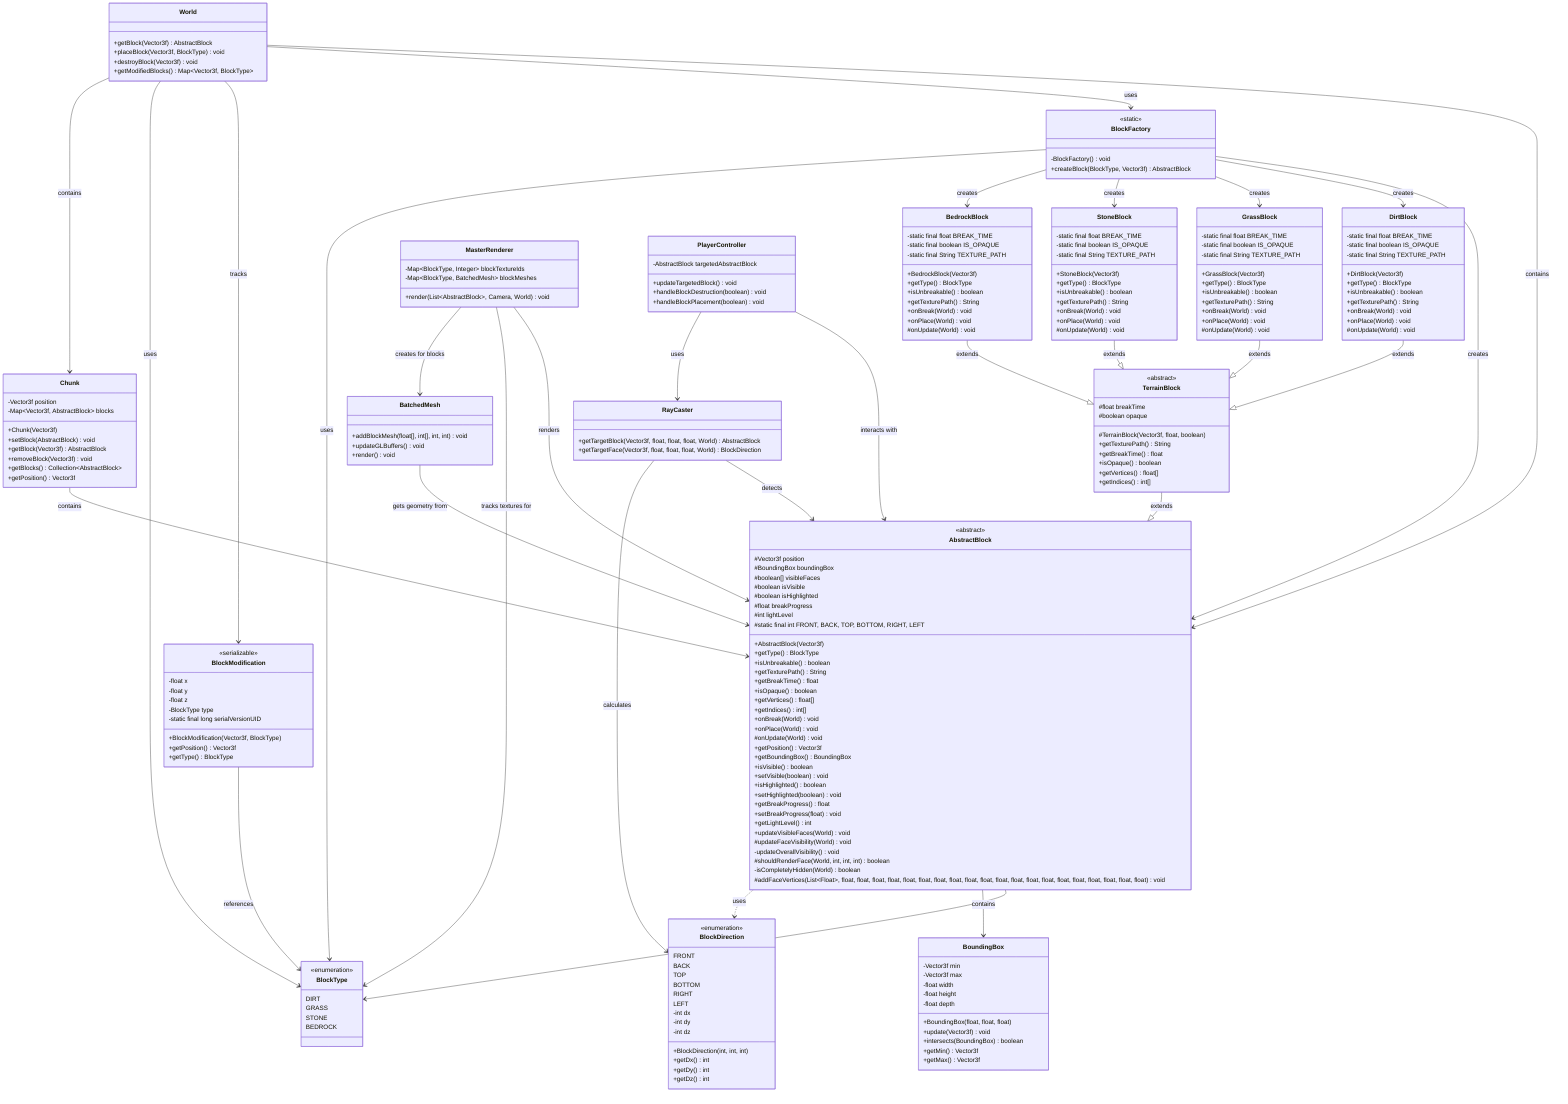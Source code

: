 classDiagram
    %% Abstract Block
    class AbstractBlock {
        <<abstract>>
        #Vector3f position
        #BoundingBox boundingBox
        #boolean[] visibleFaces
        #boolean isVisible
        #boolean isHighlighted
        #float breakProgress
        #int lightLevel
        #static final int FRONT, BACK, TOP, BOTTOM, RIGHT, LEFT
        +AbstractBlock(Vector3f)
        +getType() BlockType
        +isUnbreakable() boolean
        +getTexturePath() String
        +getBreakTime() float
        +isOpaque() boolean
        +getVertices() float[]
        +getIndices() int[]
        +onBreak(World) void
        +onPlace(World) void
        #onUpdate(World) void
        +getPosition() Vector3f
        +getBoundingBox() BoundingBox
        +isVisible() boolean
        +setVisible(boolean) void
        +isHighlighted() boolean
        +setHighlighted(boolean) void
        +getBreakProgress() float
        +setBreakProgress(float) void
        +getLightLevel() int
        +updateVisibleFaces(World) void
        #updateFaceVisibility(World) void
        -updateOverallVisibility() void
        #shouldRenderFace(World, int, int, int) boolean
        -isCompletelyHidden(World) boolean
        #addFaceVertices(List~Float~, float, float, float, float, float, float, float, float, float, float, float, float, float, float, float, float, float, float, float, float) void
    }
    
    %% Terrain Block
    class TerrainBlock {
        <<abstract>>
        #float breakTime
        #boolean opaque
        #TerrainBlock(Vector3f, float, boolean)
        +getTexturePath() String
        +getBreakTime() float
        +isOpaque() boolean
        +getVertices() float[]
        +getIndices() int[]
    }
    
    %% Concrete Blocks
    class DirtBlock {
        -static final float BREAK_TIME
        -static final boolean IS_OPAQUE
        -static final String TEXTURE_PATH
        +DirtBlock(Vector3f)
        +getType() BlockType
        +isUnbreakable() boolean
        +getTexturePath() String
        +onBreak(World) void
        +onPlace(World) void
        #onUpdate(World) void
    }
    
    class GrassBlock {
        -static final float BREAK_TIME
        -static final boolean IS_OPAQUE
        -static final String TEXTURE_PATH
        +GrassBlock(Vector3f)
        +getType() BlockType
        +isUnbreakable() boolean
        +getTexturePath() String
        +onBreak(World) void
        +onPlace(World) void
        #onUpdate(World) void
    }
    
    class StoneBlock {
        -static final float BREAK_TIME
        -static final boolean IS_OPAQUE
        -static final String TEXTURE_PATH
        +StoneBlock(Vector3f)
        +getType() BlockType
        +isUnbreakable() boolean
        +getTexturePath() String
        +onBreak(World) void
        +onPlace(World) void
        #onUpdate(World) void
    }
    
    class BedrockBlock {
        -static final float BREAK_TIME
        -static final boolean IS_OPAQUE
        -static final String TEXTURE_PATH
        +BedrockBlock(Vector3f)
        +getType() BlockType
        +isUnbreakable() boolean
        +getTexturePath() String
        +onBreak(World) void
        +onPlace(World) void
        #onUpdate(World) void
    }
    
    %% Block Factory
    class BlockFactory {
        <<static>>
        -BlockFactory() void
        +createBlock(BlockType, Vector3f) AbstractBlock
    }
    
    %% Block Type Enum
    class BlockType {
        <<enumeration>>
        DIRT
        GRASS
        STONE
        BEDROCK
    }
    
    %% Block Direction
    class BlockDirection {
        <<enumeration>>
        FRONT
        BACK
        TOP
        BOTTOM
        RIGHT
        LEFT
        -int dx
        -int dy
        -int dz
        +BlockDirection(int, int, int)
        +getDx() int
        +getDy() int
        +getDz() int
    }
    
    %% Block Modification
    class BlockModification {
        <<serializable>>
        -float x
        -float y
        -float z
        -BlockType type
        -static final long serialVersionUID
        +BlockModification(Vector3f, BlockType)
        +getPosition() Vector3f
        +getType() BlockType
    }
    
    %% Physics
    class BoundingBox {
        -Vector3f min
        -Vector3f max
        -float width
        -float height
        -float depth
        +BoundingBox(float, float, float)
        +update(Vector3f) void
        +intersects(BoundingBox) boolean
        +getMin() Vector3f
        +getMax() Vector3f
    }
    
    %% World and Chunk
    class World {
        +getBlock(Vector3f) AbstractBlock
        +placeBlock(Vector3f, BlockType) void
        +destroyBlock(Vector3f) void
        +getModifiedBlocks() Map~Vector3f, BlockType~
    }
    
    class Chunk {
        -Vector3f position
        -Map~Vector3f, AbstractBlock~ blocks
        +Chunk(Vector3f)
        +setBlock(AbstractBlock) void
        +getBlock(Vector3f) AbstractBlock
        +removeBlock(Vector3f) void
        +getBlocks() Collection~AbstractBlock~
        +getPosition() Vector3f
    }
    
    %% Rendering System Integration
    class MasterRenderer {
        -Map~BlockType, Integer~ blockTextureIds
        -Map~BlockType, BatchedMesh~ blockMeshes
        +render(List~AbstractBlock~, Camera, World) void
    }
    
    class BatchedMesh {
        +addBlockMesh(float[], int[], int, int) void
        +updateGLBuffers() void
        +render() void
    }
    
    %% Player Interaction
    class PlayerController {
        -AbstractBlock targetedAbstractBlock
        +updateTargetedBlock() void
        +handleBlockDestruction(boolean) void
        +handleBlockPlacement(boolean) void
    }
    
    class RayCaster {
        +getTargetBlock(Vector3f, float, float, float, World) AbstractBlock
        +getTargetFace(Vector3f, float, float, float, World) BlockDirection
    }
    
    %% Relationships
    TerrainBlock --|> AbstractBlock : extends
    DirtBlock --|> TerrainBlock : extends
    GrassBlock --|> TerrainBlock : extends
    StoneBlock --|> TerrainBlock : extends
    BedrockBlock --|> TerrainBlock : extends
    
    BlockFactory --> AbstractBlock : creates
    BlockFactory --> DirtBlock : creates
    BlockFactory --> GrassBlock : creates
    BlockFactory --> StoneBlock : creates
    BlockFactory --> BedrockBlock : creates
    BlockFactory --> BlockType : uses
    
    AbstractBlock --> BlockType : has
    AbstractBlock --> BoundingBox : contains
    AbstractBlock ..> BlockDirection : uses
    
    World --> AbstractBlock : contains
    World --> BlockFactory : uses
    World --> BlockModification : tracks
    World --> BlockType : uses
    
    Chunk --> AbstractBlock : contains
    
    RayCaster --> AbstractBlock : detects
    RayCaster --> BlockDirection : calculates
    
    PlayerController --> AbstractBlock : interacts with
    PlayerController --> RayCaster : uses
    
    MasterRenderer --> AbstractBlock : renders
    MasterRenderer --> BlockType : tracks textures for
    MasterRenderer --> BatchedMesh : creates for blocks
    BatchedMesh --> AbstractBlock : gets geometry from
    
    World --> Chunk : contains
    BlockModification --> BlockType : references